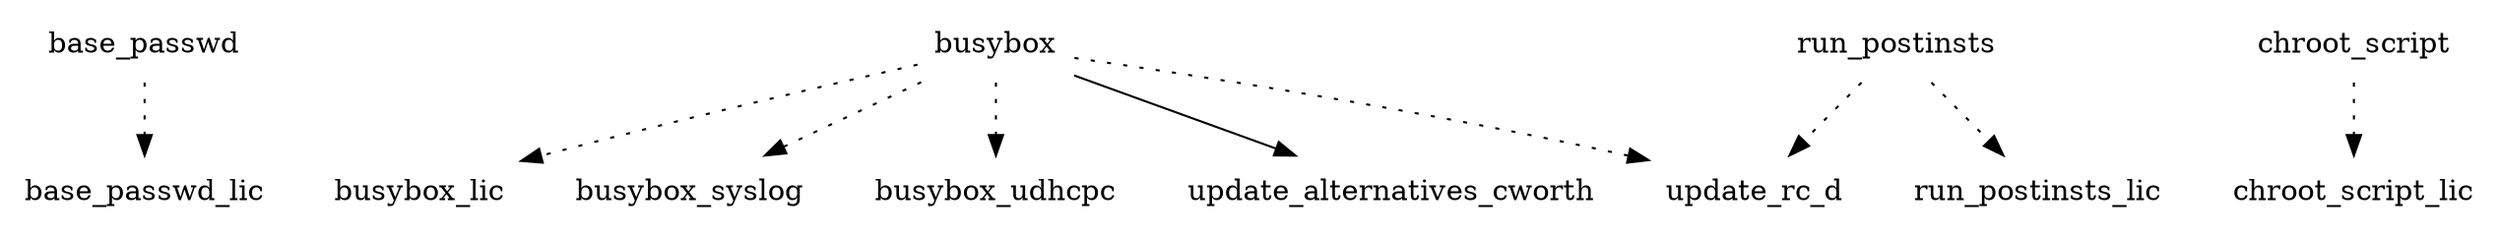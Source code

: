 digraph depends {
    node [shape=plaintext]
base_passwd -> base_passwd_lic [style=dotted];
busybox -> busybox_lic [style=dotted];
busybox -> busybox_syslog [style=dotted];
busybox -> busybox_udhcpc [style=dotted];
busybox -> update_alternatives_cworth;
busybox -> update_rc_d [style=dotted];
chroot_script -> chroot_script_lic [style=dotted];
run_postinsts -> run_postinsts_lic [style=dotted];
run_postinsts -> update_rc_d [style=dotted];
}
